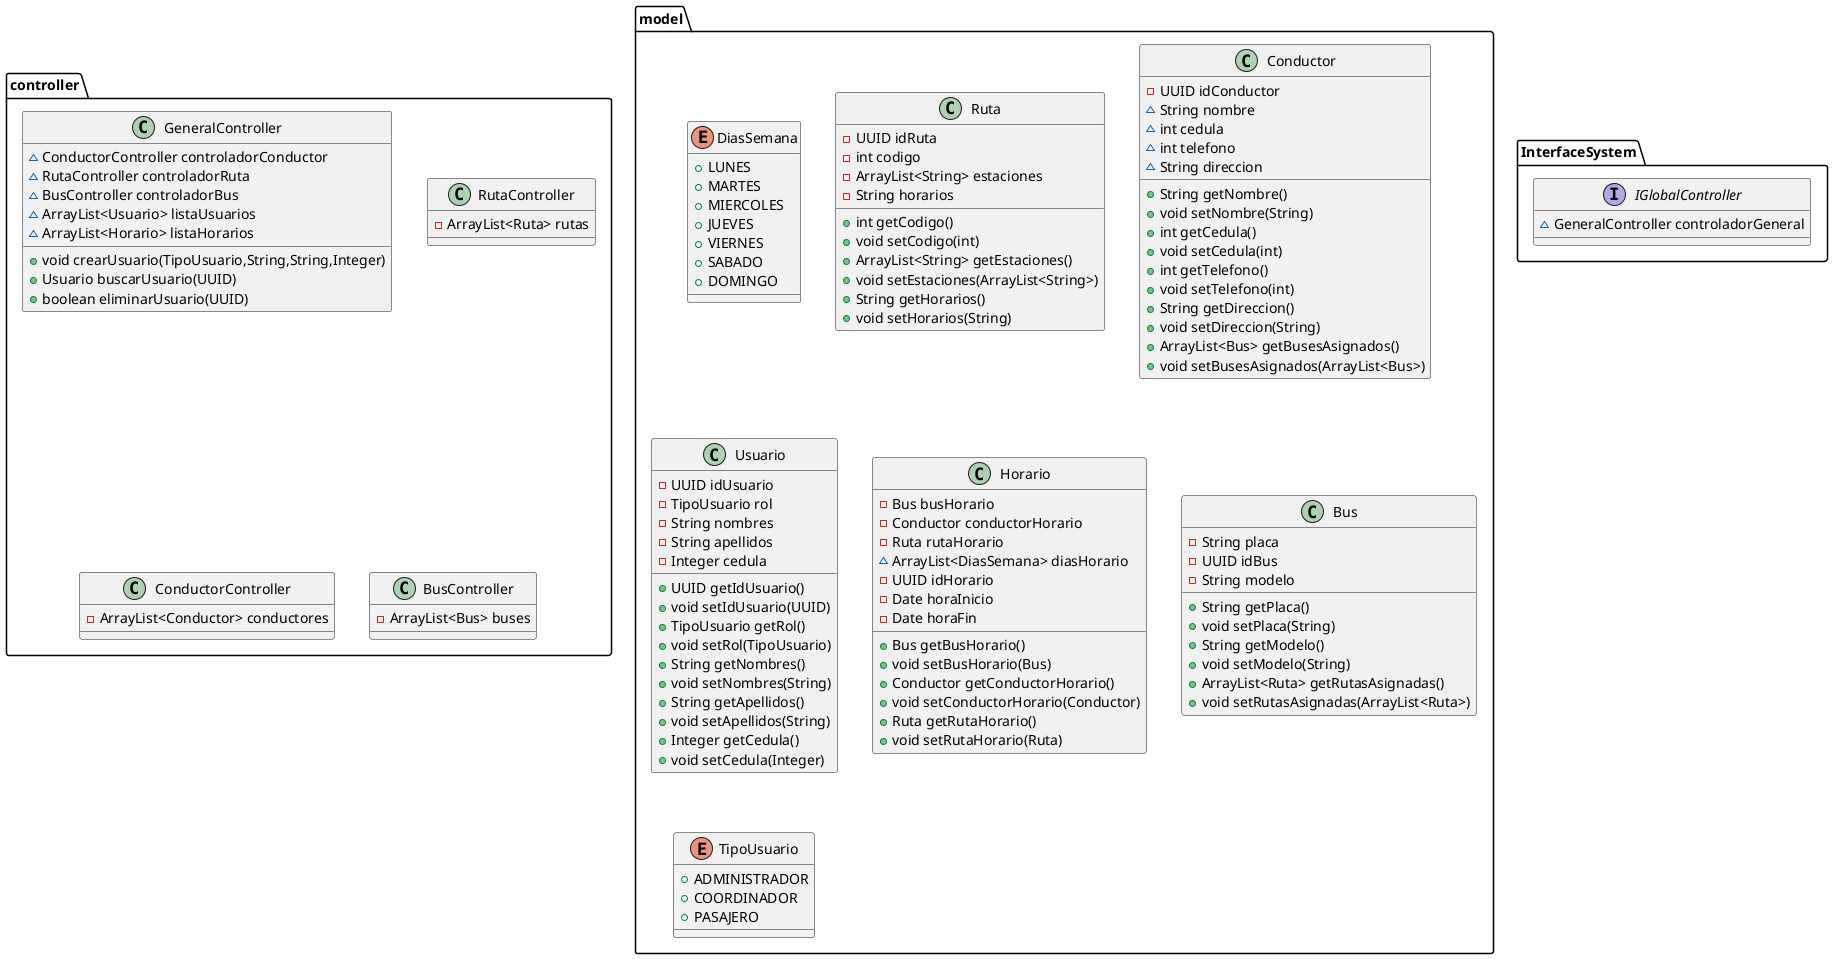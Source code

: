 @startuml
class controller.GeneralController {
~ ConductorController controladorConductor
~ RutaController controladorRuta
~ BusController controladorBus
~ ArrayList<Usuario> listaUsuarios
~ ArrayList<Horario> listaHorarios
+ void crearUsuario(TipoUsuario,String,String,Integer)
+ Usuario buscarUsuario(UUID)
+ boolean eliminarUsuario(UUID)
}
enum model.DiasSemana {
+  LUNES
+  MARTES
+  MIERCOLES
+  JUEVES
+  VIERNES
+  SABADO
+  DOMINGO
}
class model.Ruta {
- UUID idRuta
- int codigo
- ArrayList<String> estaciones
- String horarios
+ int getCodigo()
+ void setCodigo(int)
+ ArrayList<String> getEstaciones()
+ void setEstaciones(ArrayList<String>)
+ String getHorarios()
+ void setHorarios(String)
}
class model.Conductor {
- UUID idConductor
~ String nombre
~ int cedula
~ int telefono
~ String direccion
+ String getNombre()
+ void setNombre(String)
+ int getCedula()
+ void setCedula(int)
+ int getTelefono()
+ void setTelefono(int)
+ String getDireccion()
+ void setDireccion(String)
+ ArrayList<Bus> getBusesAsignados()
+ void setBusesAsignados(ArrayList<Bus>)
}
class controller.RutaController {
- ArrayList<Ruta> rutas
}
class controller.ConductorController {
- ArrayList<Conductor> conductores
}
class model.Usuario {
- UUID idUsuario
- TipoUsuario rol
- String nombres
- String apellidos
- Integer cedula
+ UUID getIdUsuario()
+ void setIdUsuario(UUID)
+ TipoUsuario getRol()
+ void setRol(TipoUsuario)
+ String getNombres()
+ void setNombres(String)
+ String getApellidos()
+ void setApellidos(String)
+ Integer getCedula()
+ void setCedula(Integer)
}
class controller.BusController {
- ArrayList<Bus> buses
}
class model.Horario {
- Bus busHorario
- Conductor conductorHorario
- Ruta rutaHorario
~ ArrayList<DiasSemana> diasHorario
- UUID idHorario
- Date horaInicio
- Date horaFin
+ Bus getBusHorario()
+ void setBusHorario(Bus)
+ Conductor getConductorHorario()
+ void setConductorHorario(Conductor)
+ Ruta getRutaHorario()
+ void setRutaHorario(Ruta)
}
class model.Bus {
- String placa
- UUID idBus
- String modelo
+ String getPlaca()
+ void setPlaca(String)
+ String getModelo()
+ void setModelo(String)
+ ArrayList<Ruta> getRutasAsignadas()
+ void setRutasAsignadas(ArrayList<Ruta>)
}
enum model.TipoUsuario {
+  ADMINISTRADOR
+  COORDINADOR
+  PASAJERO
}
interface InterfaceSystem.IGlobalController {
~ GeneralController controladorGeneral
}
@enduml